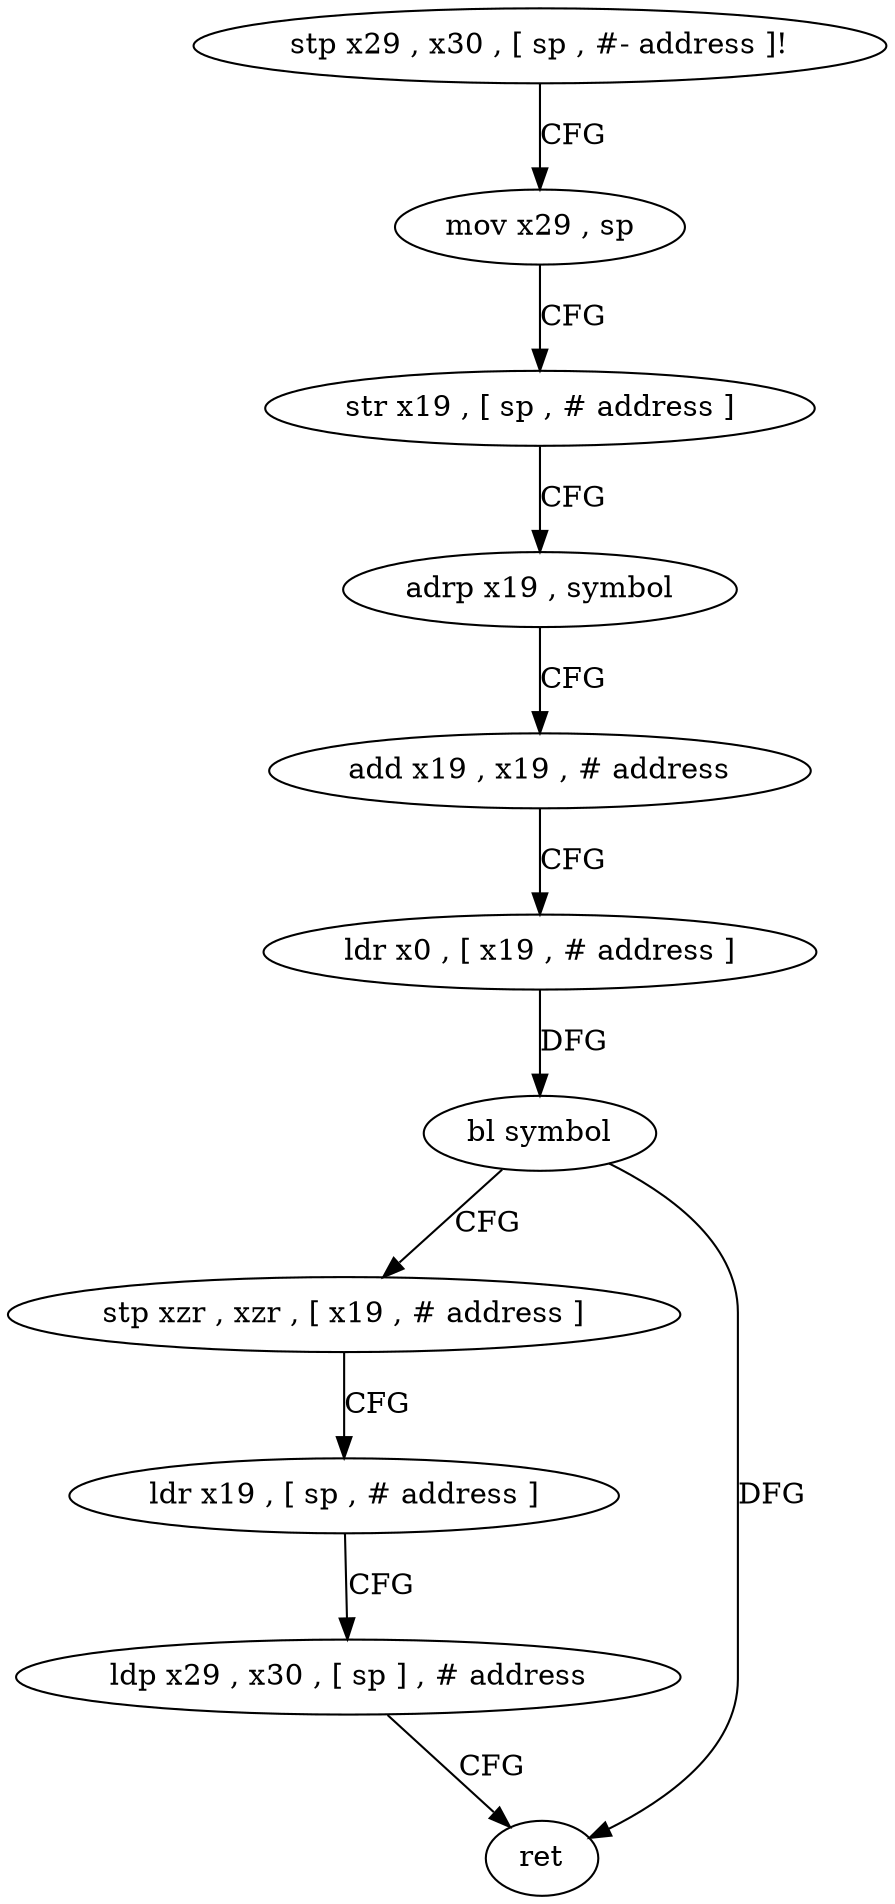 digraph "func" {
"4216680" [label = "stp x29 , x30 , [ sp , #- address ]!" ]
"4216684" [label = "mov x29 , sp" ]
"4216688" [label = "str x19 , [ sp , # address ]" ]
"4216692" [label = "adrp x19 , symbol" ]
"4216696" [label = "add x19 , x19 , # address" ]
"4216700" [label = "ldr x0 , [ x19 , # address ]" ]
"4216704" [label = "bl symbol" ]
"4216708" [label = "stp xzr , xzr , [ x19 , # address ]" ]
"4216712" [label = "ldr x19 , [ sp , # address ]" ]
"4216716" [label = "ldp x29 , x30 , [ sp ] , # address" ]
"4216720" [label = "ret" ]
"4216680" -> "4216684" [ label = "CFG" ]
"4216684" -> "4216688" [ label = "CFG" ]
"4216688" -> "4216692" [ label = "CFG" ]
"4216692" -> "4216696" [ label = "CFG" ]
"4216696" -> "4216700" [ label = "CFG" ]
"4216700" -> "4216704" [ label = "DFG" ]
"4216704" -> "4216708" [ label = "CFG" ]
"4216704" -> "4216720" [ label = "DFG" ]
"4216708" -> "4216712" [ label = "CFG" ]
"4216712" -> "4216716" [ label = "CFG" ]
"4216716" -> "4216720" [ label = "CFG" ]
}

